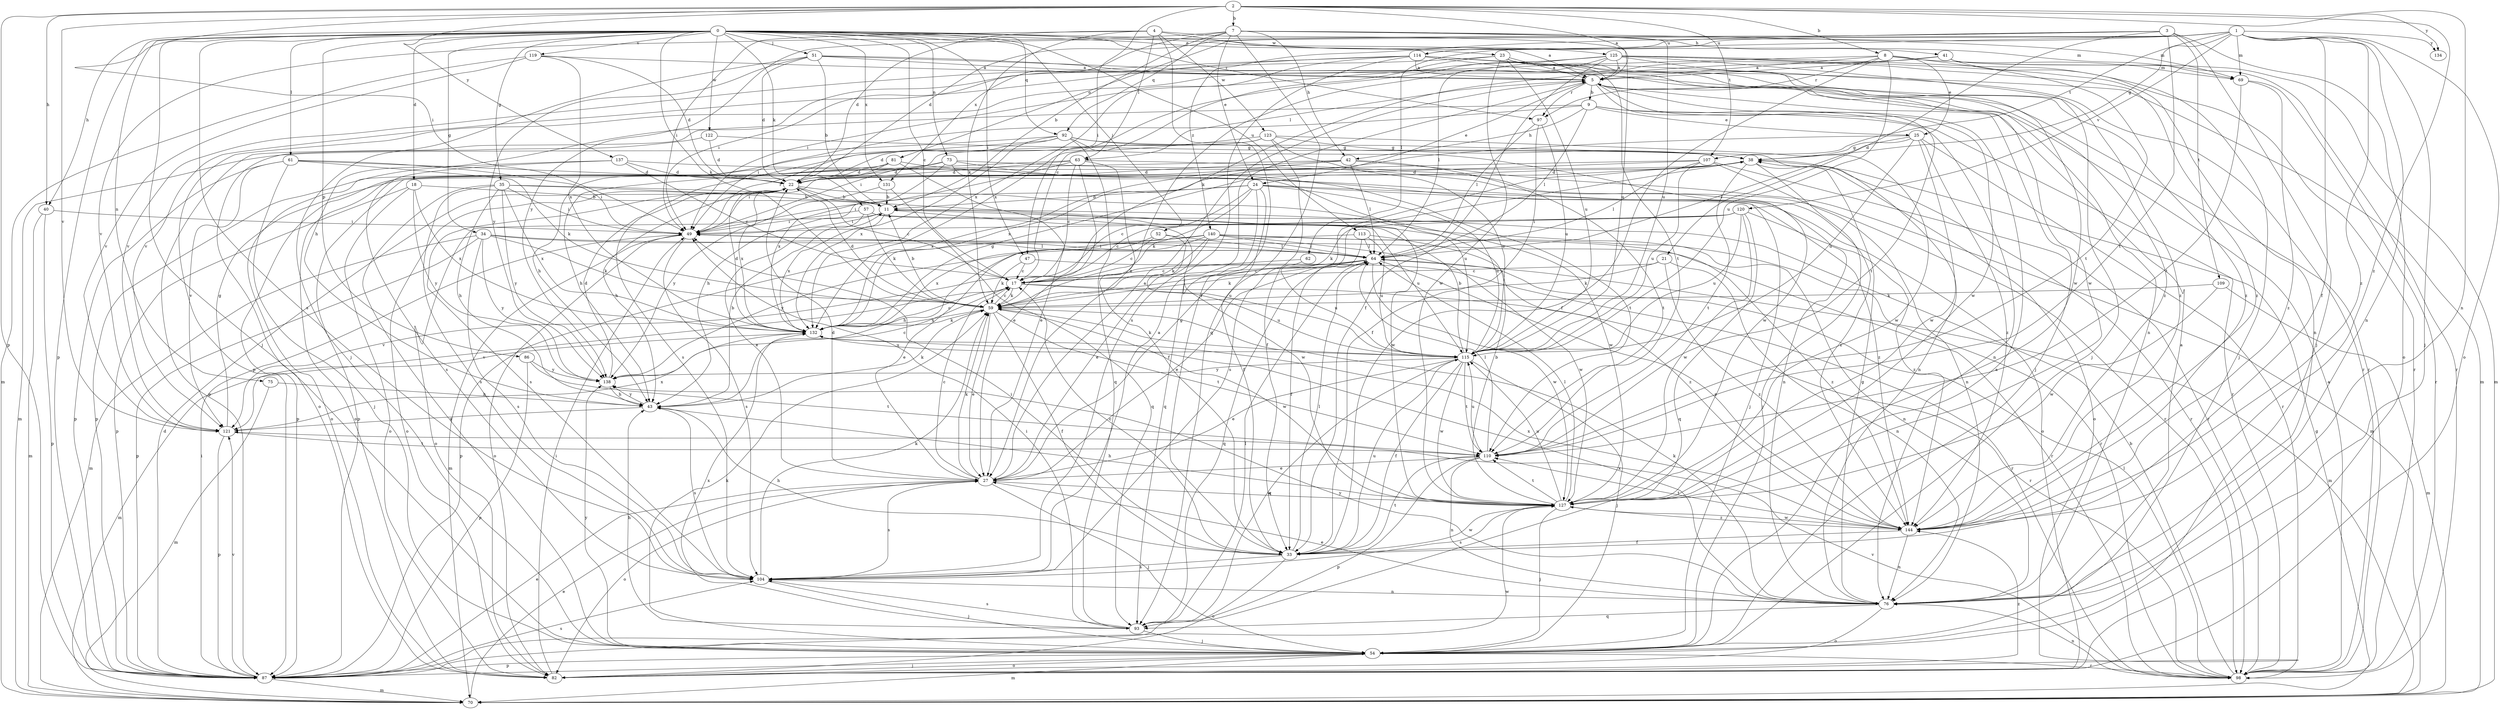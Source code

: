 strict digraph  {
0;
1;
2;
3;
4;
5;
7;
8;
9;
11;
17;
18;
21;
22;
23;
24;
25;
27;
33;
34;
35;
38;
40;
41;
42;
43;
47;
49;
51;
52;
54;
57;
59;
61;
62;
63;
64;
69;
70;
73;
75;
76;
81;
82;
86;
87;
92;
93;
97;
98;
104;
107;
109;
110;
113;
114;
115;
119;
120;
121;
122;
123;
125;
127;
131;
132;
134;
137;
138;
140;
144;
0 -> 5  [label=a];
0 -> 17  [label=c];
0 -> 18  [label=d];
0 -> 23  [label=e];
0 -> 34  [label=g];
0 -> 35  [label=g];
0 -> 40  [label=h];
0 -> 47  [label=i];
0 -> 51  [label=j];
0 -> 52  [label=j];
0 -> 54  [label=j];
0 -> 57  [label=k];
0 -> 59  [label=k];
0 -> 61  [label=l];
0 -> 69  [label=m];
0 -> 73  [label=n];
0 -> 75  [label=n];
0 -> 86  [label=p];
0 -> 87  [label=p];
0 -> 92  [label=q];
0 -> 97  [label=r];
0 -> 104  [label=s];
0 -> 113  [label=u];
0 -> 119  [label=v];
0 -> 122  [label=w];
0 -> 131  [label=x];
1 -> 33  [label=f];
1 -> 38  [label=g];
1 -> 54  [label=j];
1 -> 62  [label=l];
1 -> 69  [label=m];
1 -> 76  [label=n];
1 -> 81  [label=o];
1 -> 82  [label=o];
1 -> 107  [label=t];
1 -> 114  [label=u];
1 -> 120  [label=v];
1 -> 134  [label=y];
1 -> 140  [label=z];
1 -> 144  [label=z];
2 -> 5  [label=a];
2 -> 7  [label=b];
2 -> 8  [label=b];
2 -> 40  [label=h];
2 -> 47  [label=i];
2 -> 49  [label=i];
2 -> 76  [label=n];
2 -> 87  [label=p];
2 -> 107  [label=t];
2 -> 121  [label=v];
2 -> 134  [label=y];
2 -> 137  [label=y];
2 -> 144  [label=z];
3 -> 21  [label=d];
3 -> 22  [label=d];
3 -> 54  [label=j];
3 -> 82  [label=o];
3 -> 109  [label=t];
3 -> 110  [label=t];
3 -> 114  [label=u];
3 -> 138  [label=y];
4 -> 22  [label=d];
4 -> 33  [label=f];
4 -> 49  [label=i];
4 -> 59  [label=k];
4 -> 63  [label=l];
4 -> 115  [label=u];
4 -> 123  [label=w];
4 -> 125  [label=w];
5 -> 9  [label=b];
5 -> 24  [label=e];
5 -> 54  [label=j];
5 -> 63  [label=l];
5 -> 97  [label=r];
5 -> 110  [label=t];
5 -> 127  [label=w];
7 -> 11  [label=b];
7 -> 24  [label=e];
7 -> 41  [label=h];
7 -> 42  [label=h];
7 -> 69  [label=m];
7 -> 92  [label=q];
7 -> 93  [label=q];
7 -> 115  [label=u];
7 -> 121  [label=v];
7 -> 131  [label=x];
8 -> 5  [label=a];
8 -> 25  [label=e];
8 -> 33  [label=f];
8 -> 69  [label=m];
8 -> 97  [label=r];
8 -> 110  [label=t];
8 -> 115  [label=u];
8 -> 121  [label=v];
9 -> 25  [label=e];
9 -> 42  [label=h];
9 -> 49  [label=i];
9 -> 64  [label=l];
9 -> 76  [label=n];
9 -> 87  [label=p];
9 -> 98  [label=r];
11 -> 49  [label=i];
11 -> 82  [label=o];
11 -> 127  [label=w];
11 -> 132  [label=x];
17 -> 59  [label=k];
17 -> 98  [label=r];
17 -> 115  [label=u];
17 -> 121  [label=v];
18 -> 11  [label=b];
18 -> 82  [label=o];
18 -> 87  [label=p];
18 -> 132  [label=x];
18 -> 138  [label=y];
21 -> 17  [label=c];
21 -> 59  [label=k];
21 -> 76  [label=n];
21 -> 144  [label=z];
22 -> 11  [label=b];
22 -> 17  [label=c];
22 -> 43  [label=h];
22 -> 82  [label=o];
22 -> 104  [label=s];
22 -> 127  [label=w];
22 -> 132  [label=x];
23 -> 5  [label=a];
23 -> 17  [label=c];
23 -> 43  [label=h];
23 -> 76  [label=n];
23 -> 98  [label=r];
23 -> 110  [label=t];
23 -> 115  [label=u];
23 -> 127  [label=w];
23 -> 144  [label=z];
24 -> 11  [label=b];
24 -> 17  [label=c];
24 -> 33  [label=f];
24 -> 49  [label=i];
24 -> 59  [label=k];
24 -> 82  [label=o];
24 -> 93  [label=q];
24 -> 115  [label=u];
24 -> 144  [label=z];
25 -> 38  [label=g];
25 -> 64  [label=l];
25 -> 98  [label=r];
25 -> 115  [label=u];
25 -> 127  [label=w];
25 -> 132  [label=x];
25 -> 144  [label=z];
27 -> 5  [label=a];
27 -> 17  [label=c];
27 -> 22  [label=d];
27 -> 38  [label=g];
27 -> 54  [label=j];
27 -> 59  [label=k];
27 -> 82  [label=o];
27 -> 104  [label=s];
27 -> 127  [label=w];
33 -> 17  [label=c];
33 -> 43  [label=h];
33 -> 49  [label=i];
33 -> 64  [label=l];
33 -> 82  [label=o];
33 -> 104  [label=s];
33 -> 110  [label=t];
33 -> 115  [label=u];
33 -> 127  [label=w];
34 -> 59  [label=k];
34 -> 64  [label=l];
34 -> 70  [label=m];
34 -> 87  [label=p];
34 -> 98  [label=r];
34 -> 104  [label=s];
34 -> 138  [label=y];
35 -> 11  [label=b];
35 -> 43  [label=h];
35 -> 49  [label=i];
35 -> 54  [label=j];
35 -> 104  [label=s];
35 -> 127  [label=w];
35 -> 132  [label=x];
35 -> 138  [label=y];
38 -> 22  [label=d];
38 -> 54  [label=j];
38 -> 82  [label=o];
38 -> 98  [label=r];
38 -> 104  [label=s];
38 -> 110  [label=t];
40 -> 49  [label=i];
40 -> 70  [label=m];
40 -> 87  [label=p];
41 -> 5  [label=a];
41 -> 54  [label=j];
41 -> 59  [label=k];
41 -> 70  [label=m];
41 -> 87  [label=p];
41 -> 98  [label=r];
42 -> 22  [label=d];
42 -> 64  [label=l];
42 -> 70  [label=m];
42 -> 87  [label=p];
42 -> 110  [label=t];
42 -> 132  [label=x];
43 -> 11  [label=b];
43 -> 59  [label=k];
43 -> 104  [label=s];
43 -> 121  [label=v];
43 -> 138  [label=y];
47 -> 17  [label=c];
47 -> 59  [label=k];
47 -> 98  [label=r];
49 -> 64  [label=l];
49 -> 70  [label=m];
49 -> 82  [label=o];
49 -> 104  [label=s];
51 -> 5  [label=a];
51 -> 11  [label=b];
51 -> 22  [label=d];
51 -> 54  [label=j];
51 -> 98  [label=r];
51 -> 138  [label=y];
51 -> 144  [label=z];
52 -> 17  [label=c];
52 -> 27  [label=e];
52 -> 64  [label=l];
52 -> 115  [label=u];
54 -> 5  [label=a];
54 -> 59  [label=k];
54 -> 70  [label=m];
54 -> 82  [label=o];
54 -> 87  [label=p];
54 -> 98  [label=r];
54 -> 138  [label=y];
57 -> 27  [label=e];
57 -> 49  [label=i];
57 -> 59  [label=k];
57 -> 98  [label=r];
57 -> 115  [label=u];
59 -> 11  [label=b];
59 -> 17  [label=c];
59 -> 22  [label=d];
59 -> 27  [label=e];
59 -> 33  [label=f];
59 -> 110  [label=t];
59 -> 127  [label=w];
59 -> 132  [label=x];
61 -> 22  [label=d];
61 -> 49  [label=i];
61 -> 54  [label=j];
61 -> 59  [label=k];
61 -> 87  [label=p];
61 -> 121  [label=v];
62 -> 17  [label=c];
62 -> 115  [label=u];
63 -> 17  [label=c];
63 -> 22  [label=d];
63 -> 27  [label=e];
63 -> 33  [label=f];
63 -> 43  [label=h];
63 -> 82  [label=o];
63 -> 98  [label=r];
64 -> 17  [label=c];
64 -> 27  [label=e];
64 -> 49  [label=i];
64 -> 59  [label=k];
64 -> 70  [label=m];
64 -> 93  [label=q];
64 -> 121  [label=v];
64 -> 127  [label=w];
64 -> 144  [label=z];
69 -> 98  [label=r];
69 -> 110  [label=t];
69 -> 144  [label=z];
70 -> 27  [label=e];
70 -> 38  [label=g];
73 -> 22  [label=d];
73 -> 82  [label=o];
73 -> 110  [label=t];
73 -> 115  [label=u];
73 -> 132  [label=x];
73 -> 144  [label=z];
75 -> 43  [label=h];
75 -> 70  [label=m];
76 -> 5  [label=a];
76 -> 27  [label=e];
76 -> 38  [label=g];
76 -> 59  [label=k];
76 -> 82  [label=o];
76 -> 93  [label=q];
76 -> 132  [label=x];
76 -> 138  [label=y];
81 -> 22  [label=d];
81 -> 27  [label=e];
81 -> 43  [label=h];
81 -> 49  [label=i];
81 -> 54  [label=j];
82 -> 49  [label=i];
82 -> 144  [label=z];
86 -> 87  [label=p];
86 -> 110  [label=t];
86 -> 138  [label=y];
87 -> 22  [label=d];
87 -> 27  [label=e];
87 -> 49  [label=i];
87 -> 54  [label=j];
87 -> 70  [label=m];
87 -> 104  [label=s];
87 -> 121  [label=v];
87 -> 127  [label=w];
92 -> 22  [label=d];
92 -> 38  [label=g];
92 -> 49  [label=i];
92 -> 70  [label=m];
92 -> 76  [label=n];
92 -> 93  [label=q];
92 -> 127  [label=w];
92 -> 132  [label=x];
93 -> 43  [label=h];
93 -> 49  [label=i];
93 -> 54  [label=j];
93 -> 64  [label=l];
93 -> 104  [label=s];
93 -> 132  [label=x];
97 -> 33  [label=f];
97 -> 64  [label=l];
97 -> 115  [label=u];
98 -> 5  [label=a];
98 -> 11  [label=b];
98 -> 64  [label=l];
98 -> 76  [label=n];
98 -> 121  [label=v];
104 -> 5  [label=a];
104 -> 54  [label=j];
104 -> 59  [label=k];
104 -> 76  [label=n];
107 -> 22  [label=d];
107 -> 64  [label=l];
107 -> 76  [label=n];
107 -> 87  [label=p];
107 -> 98  [label=r];
107 -> 115  [label=u];
109 -> 59  [label=k];
109 -> 70  [label=m];
109 -> 127  [label=w];
110 -> 27  [label=e];
110 -> 64  [label=l];
110 -> 76  [label=n];
110 -> 87  [label=p];
110 -> 115  [label=u];
113 -> 33  [label=f];
113 -> 64  [label=l];
113 -> 115  [label=u];
113 -> 138  [label=y];
113 -> 144  [label=z];
114 -> 5  [label=a];
114 -> 49  [label=i];
114 -> 70  [label=m];
114 -> 104  [label=s];
114 -> 121  [label=v];
114 -> 127  [label=w];
114 -> 132  [label=x];
114 -> 144  [label=z];
115 -> 11  [label=b];
115 -> 27  [label=e];
115 -> 33  [label=f];
115 -> 54  [label=j];
115 -> 59  [label=k];
115 -> 93  [label=q];
115 -> 110  [label=t];
115 -> 127  [label=w];
115 -> 138  [label=y];
119 -> 5  [label=a];
119 -> 22  [label=d];
119 -> 70  [label=m];
119 -> 121  [label=v];
119 -> 132  [label=x];
120 -> 17  [label=c];
120 -> 49  [label=i];
120 -> 59  [label=k];
120 -> 93  [label=q];
120 -> 115  [label=u];
120 -> 127  [label=w];
120 -> 144  [label=z];
121 -> 38  [label=g];
121 -> 87  [label=p];
121 -> 110  [label=t];
121 -> 132  [label=x];
122 -> 22  [label=d];
122 -> 38  [label=g];
122 -> 82  [label=o];
123 -> 33  [label=f];
123 -> 38  [label=g];
123 -> 43  [label=h];
123 -> 49  [label=i];
123 -> 104  [label=s];
123 -> 115  [label=u];
123 -> 127  [label=w];
125 -> 5  [label=a];
125 -> 27  [label=e];
125 -> 33  [label=f];
125 -> 49  [label=i];
125 -> 54  [label=j];
125 -> 64  [label=l];
125 -> 76  [label=n];
125 -> 98  [label=r];
125 -> 127  [label=w];
125 -> 132  [label=x];
125 -> 144  [label=z];
127 -> 11  [label=b];
127 -> 43  [label=h];
127 -> 54  [label=j];
127 -> 64  [label=l];
127 -> 104  [label=s];
127 -> 110  [label=t];
127 -> 115  [label=u];
127 -> 144  [label=z];
131 -> 11  [label=b];
131 -> 93  [label=q];
131 -> 138  [label=y];
132 -> 17  [label=c];
132 -> 22  [label=d];
132 -> 38  [label=g];
132 -> 59  [label=k];
132 -> 70  [label=m];
132 -> 115  [label=u];
137 -> 17  [label=c];
137 -> 22  [label=d];
137 -> 76  [label=n];
137 -> 87  [label=p];
137 -> 104  [label=s];
138 -> 17  [label=c];
138 -> 22  [label=d];
138 -> 43  [label=h];
140 -> 27  [label=e];
140 -> 43  [label=h];
140 -> 59  [label=k];
140 -> 64  [label=l];
140 -> 76  [label=n];
140 -> 87  [label=p];
140 -> 127  [label=w];
140 -> 132  [label=x];
140 -> 144  [label=z];
144 -> 33  [label=f];
144 -> 76  [label=n];
144 -> 110  [label=t];
144 -> 127  [label=w];
144 -> 132  [label=x];
}
